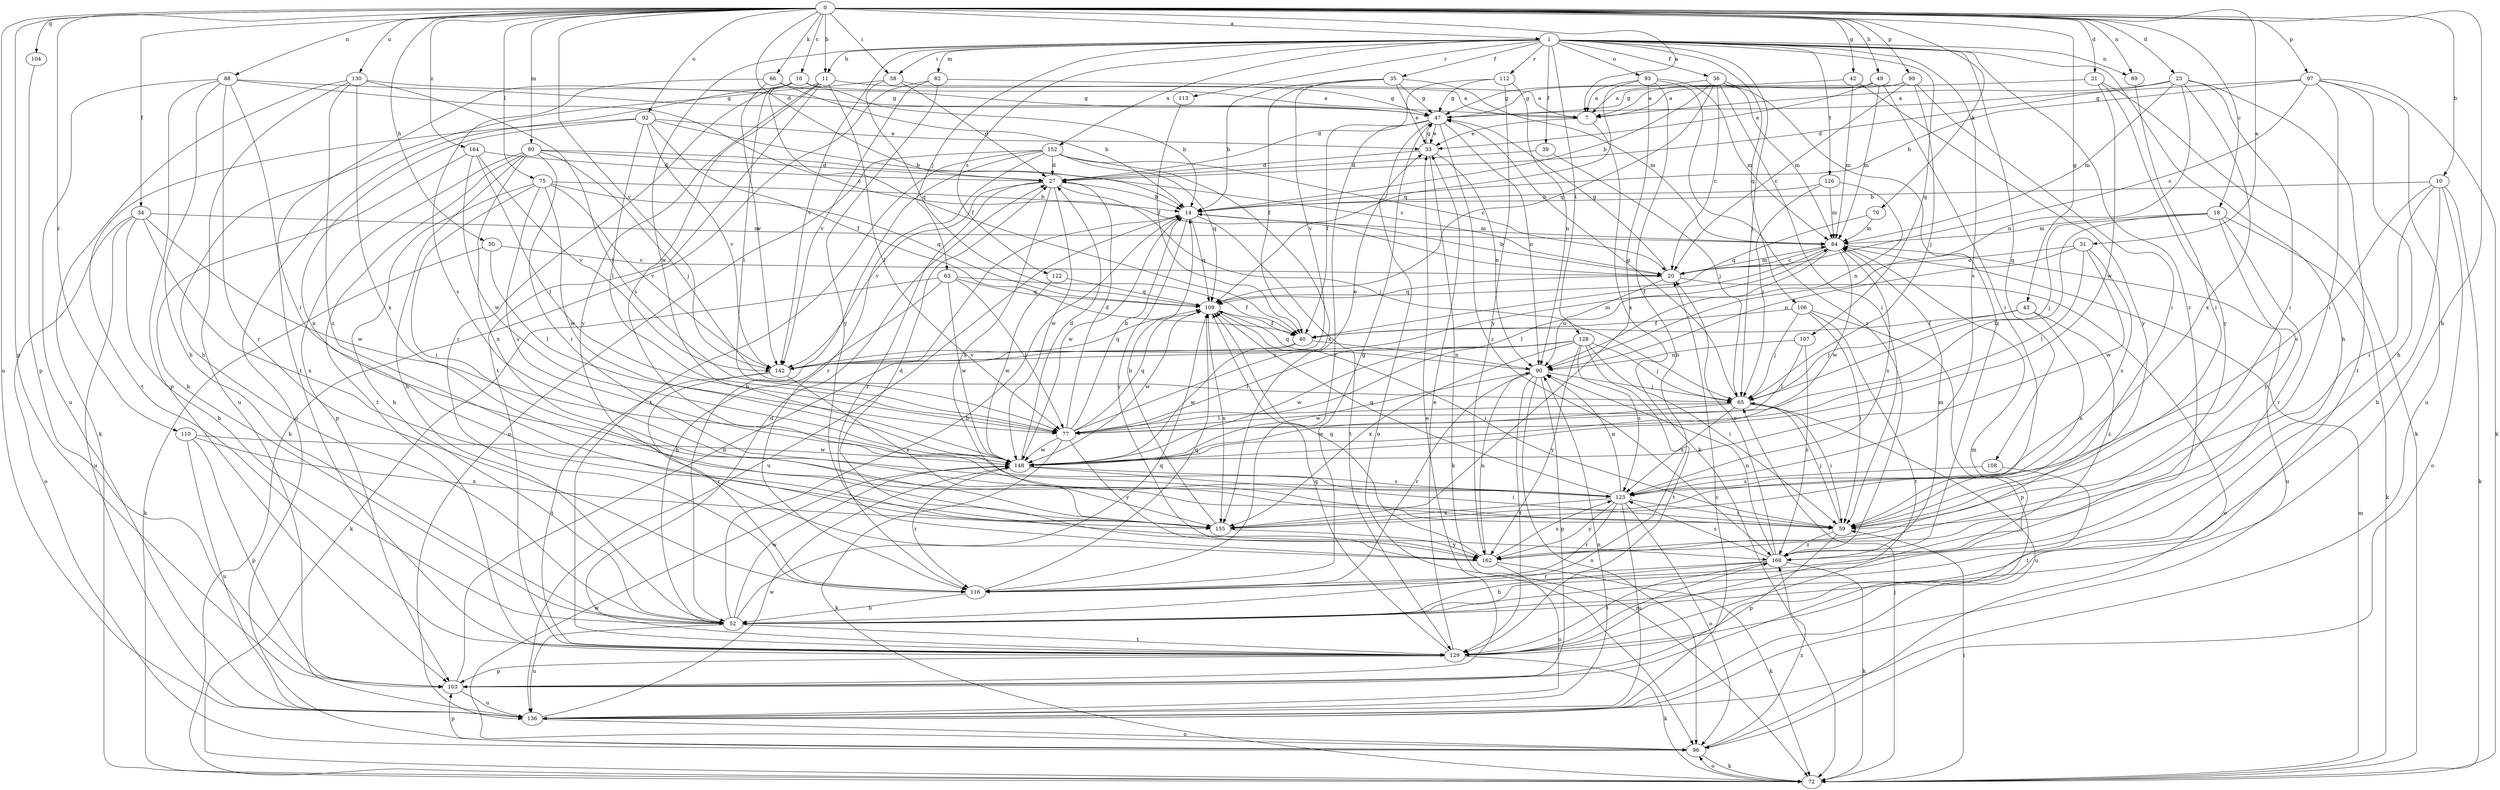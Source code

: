 strict digraph  {
0;
1;
7;
10;
11;
14;
16;
18;
20;
21;
23;
27;
31;
33;
34;
35;
36;
39;
40;
42;
43;
47;
49;
50;
52;
58;
59;
63;
65;
66;
70;
72;
75;
77;
80;
82;
84;
88;
89;
90;
92;
93;
96;
97;
99;
103;
104;
106;
107;
108;
109;
110;
112;
113;
116;
122;
123;
126;
128;
129;
130;
136;
142;
148;
152;
155;
162;
164;
168;
0 -> 1  [label=a];
0 -> 7  [label=a];
0 -> 10  [label=b];
0 -> 11  [label=b];
0 -> 16  [label=c];
0 -> 18  [label=c];
0 -> 21  [label=d];
0 -> 23  [label=d];
0 -> 27  [label=d];
0 -> 31  [label=e];
0 -> 34  [label=f];
0 -> 42  [label=g];
0 -> 43  [label=g];
0 -> 49  [label=h];
0 -> 50  [label=h];
0 -> 52  [label=h];
0 -> 58  [label=i];
0 -> 66  [label=k];
0 -> 70  [label=k];
0 -> 75  [label=l];
0 -> 80  [label=m];
0 -> 88  [label=n];
0 -> 89  [label=n];
0 -> 92  [label=o];
0 -> 97  [label=p];
0 -> 99  [label=p];
0 -> 103  [label=p];
0 -> 104  [label=q];
0 -> 110  [label=r];
0 -> 130  [label=u];
0 -> 136  [label=u];
0 -> 142  [label=v];
0 -> 164  [label=z];
1 -> 11  [label=b];
1 -> 35  [label=f];
1 -> 36  [label=f];
1 -> 39  [label=f];
1 -> 52  [label=h];
1 -> 58  [label=i];
1 -> 63  [label=j];
1 -> 65  [label=j];
1 -> 82  [label=m];
1 -> 89  [label=n];
1 -> 93  [label=o];
1 -> 106  [label=q];
1 -> 107  [label=q];
1 -> 108  [label=q];
1 -> 112  [label=r];
1 -> 113  [label=r];
1 -> 122  [label=s];
1 -> 123  [label=s];
1 -> 126  [label=t];
1 -> 128  [label=t];
1 -> 142  [label=v];
1 -> 148  [label=w];
1 -> 152  [label=x];
1 -> 168  [label=z];
7 -> 33  [label=e];
7 -> 72  [label=k];
10 -> 14  [label=b];
10 -> 52  [label=h];
10 -> 59  [label=i];
10 -> 72  [label=k];
10 -> 96  [label=o];
10 -> 123  [label=s];
11 -> 47  [label=g];
11 -> 77  [label=l];
11 -> 116  [label=r];
11 -> 123  [label=s];
11 -> 129  [label=t];
11 -> 162  [label=y];
14 -> 84  [label=m];
14 -> 109  [label=q];
14 -> 129  [label=t];
14 -> 136  [label=u];
14 -> 148  [label=w];
14 -> 162  [label=y];
16 -> 7  [label=a];
16 -> 14  [label=b];
16 -> 40  [label=f];
16 -> 77  [label=l];
16 -> 96  [label=o];
16 -> 129  [label=t];
18 -> 65  [label=j];
18 -> 72  [label=k];
18 -> 77  [label=l];
18 -> 84  [label=m];
18 -> 116  [label=r];
18 -> 162  [label=y];
20 -> 14  [label=b];
20 -> 47  [label=g];
20 -> 84  [label=m];
20 -> 90  [label=n];
20 -> 96  [label=o];
20 -> 109  [label=q];
21 -> 47  [label=g];
21 -> 72  [label=k];
21 -> 148  [label=w];
21 -> 162  [label=y];
23 -> 7  [label=a];
23 -> 27  [label=d];
23 -> 59  [label=i];
23 -> 84  [label=m];
23 -> 90  [label=n];
23 -> 129  [label=t];
23 -> 155  [label=x];
27 -> 14  [label=b];
27 -> 65  [label=j];
27 -> 116  [label=r];
27 -> 142  [label=v];
27 -> 148  [label=w];
27 -> 155  [label=x];
31 -> 20  [label=c];
31 -> 77  [label=l];
31 -> 90  [label=n];
31 -> 123  [label=s];
31 -> 148  [label=w];
33 -> 27  [label=d];
33 -> 47  [label=g];
33 -> 72  [label=k];
33 -> 90  [label=n];
34 -> 52  [label=h];
34 -> 84  [label=m];
34 -> 96  [label=o];
34 -> 136  [label=u];
34 -> 148  [label=w];
34 -> 155  [label=x];
35 -> 14  [label=b];
35 -> 33  [label=e];
35 -> 40  [label=f];
35 -> 47  [label=g];
35 -> 84  [label=m];
35 -> 142  [label=v];
36 -> 7  [label=a];
36 -> 14  [label=b];
36 -> 20  [label=c];
36 -> 59  [label=i];
36 -> 84  [label=m];
36 -> 109  [label=q];
36 -> 168  [label=z];
39 -> 27  [label=d];
39 -> 65  [label=j];
40 -> 90  [label=n];
40 -> 142  [label=v];
40 -> 148  [label=w];
42 -> 47  [label=g];
42 -> 84  [label=m];
42 -> 162  [label=y];
43 -> 40  [label=f];
43 -> 65  [label=j];
43 -> 155  [label=x];
43 -> 168  [label=z];
47 -> 33  [label=e];
47 -> 40  [label=f];
47 -> 90  [label=n];
47 -> 96  [label=o];
47 -> 116  [label=r];
47 -> 168  [label=z];
49 -> 7  [label=a];
49 -> 33  [label=e];
49 -> 59  [label=i];
49 -> 84  [label=m];
50 -> 20  [label=c];
50 -> 72  [label=k];
50 -> 77  [label=l];
52 -> 14  [label=b];
52 -> 109  [label=q];
52 -> 129  [label=t];
52 -> 136  [label=u];
52 -> 148  [label=w];
58 -> 7  [label=a];
58 -> 27  [label=d];
58 -> 52  [label=h];
58 -> 109  [label=q];
59 -> 65  [label=j];
59 -> 103  [label=p];
59 -> 168  [label=z];
63 -> 40  [label=f];
63 -> 52  [label=h];
63 -> 72  [label=k];
63 -> 77  [label=l];
63 -> 109  [label=q];
63 -> 148  [label=w];
65 -> 47  [label=g];
65 -> 59  [label=i];
65 -> 77  [label=l];
65 -> 123  [label=s];
65 -> 136  [label=u];
65 -> 148  [label=w];
66 -> 14  [label=b];
66 -> 47  [label=g];
66 -> 123  [label=s];
66 -> 142  [label=v];
70 -> 84  [label=m];
70 -> 109  [label=q];
72 -> 59  [label=i];
72 -> 65  [label=j];
72 -> 84  [label=m];
72 -> 96  [label=o];
75 -> 14  [label=b];
75 -> 52  [label=h];
75 -> 59  [label=i];
75 -> 109  [label=q];
75 -> 123  [label=s];
75 -> 142  [label=v];
75 -> 148  [label=w];
77 -> 14  [label=b];
77 -> 27  [label=d];
77 -> 33  [label=e];
77 -> 72  [label=k];
77 -> 109  [label=q];
77 -> 148  [label=w];
77 -> 162  [label=y];
80 -> 20  [label=c];
80 -> 27  [label=d];
80 -> 52  [label=h];
80 -> 59  [label=i];
80 -> 65  [label=j];
80 -> 103  [label=p];
80 -> 129  [label=t];
80 -> 155  [label=x];
82 -> 7  [label=a];
82 -> 72  [label=k];
82 -> 142  [label=v];
82 -> 162  [label=y];
84 -> 20  [label=c];
84 -> 40  [label=f];
84 -> 77  [label=l];
84 -> 123  [label=s];
84 -> 136  [label=u];
84 -> 148  [label=w];
88 -> 20  [label=c];
88 -> 47  [label=g];
88 -> 52  [label=h];
88 -> 59  [label=i];
88 -> 103  [label=p];
88 -> 116  [label=r];
88 -> 136  [label=u];
89 -> 59  [label=i];
90 -> 65  [label=j];
90 -> 96  [label=o];
90 -> 103  [label=p];
90 -> 109  [label=q];
90 -> 116  [label=r];
90 -> 129  [label=t];
90 -> 148  [label=w];
92 -> 14  [label=b];
92 -> 33  [label=e];
92 -> 40  [label=f];
92 -> 77  [label=l];
92 -> 129  [label=t];
92 -> 142  [label=v];
92 -> 155  [label=x];
93 -> 7  [label=a];
93 -> 52  [label=h];
93 -> 84  [label=m];
93 -> 109  [label=q];
93 -> 155  [label=x];
93 -> 168  [label=z];
96 -> 72  [label=k];
96 -> 103  [label=p];
96 -> 148  [label=w];
96 -> 168  [label=z];
97 -> 14  [label=b];
97 -> 20  [label=c];
97 -> 47  [label=g];
97 -> 52  [label=h];
97 -> 59  [label=i];
97 -> 72  [label=k];
97 -> 136  [label=u];
99 -> 7  [label=a];
99 -> 20  [label=c];
99 -> 47  [label=g];
99 -> 59  [label=i];
99 -> 65  [label=j];
103 -> 14  [label=b];
103 -> 33  [label=e];
103 -> 136  [label=u];
104 -> 103  [label=p];
106 -> 40  [label=f];
106 -> 59  [label=i];
106 -> 65  [label=j];
106 -> 103  [label=p];
106 -> 129  [label=t];
107 -> 77  [label=l];
107 -> 90  [label=n];
107 -> 168  [label=z];
108 -> 123  [label=s];
108 -> 129  [label=t];
109 -> 40  [label=f];
109 -> 59  [label=i];
109 -> 148  [label=w];
109 -> 155  [label=x];
110 -> 103  [label=p];
110 -> 136  [label=u];
110 -> 148  [label=w];
110 -> 155  [label=x];
112 -> 27  [label=d];
112 -> 47  [label=g];
112 -> 90  [label=n];
112 -> 162  [label=y];
113 -> 40  [label=f];
116 -> 47  [label=g];
116 -> 52  [label=h];
116 -> 109  [label=q];
122 -> 109  [label=q];
122 -> 148  [label=w];
123 -> 59  [label=i];
123 -> 90  [label=n];
123 -> 96  [label=o];
123 -> 109  [label=q];
123 -> 116  [label=r];
123 -> 136  [label=u];
123 -> 155  [label=x];
123 -> 162  [label=y];
126 -> 14  [label=b];
126 -> 65  [label=j];
126 -> 84  [label=m];
126 -> 90  [label=n];
128 -> 59  [label=i];
128 -> 65  [label=j];
128 -> 77  [label=l];
128 -> 123  [label=s];
128 -> 129  [label=t];
128 -> 142  [label=v];
128 -> 148  [label=w];
128 -> 155  [label=x];
128 -> 162  [label=y];
129 -> 27  [label=d];
129 -> 33  [label=e];
129 -> 72  [label=k];
129 -> 84  [label=m];
129 -> 103  [label=p];
129 -> 109  [label=q];
129 -> 168  [label=z];
130 -> 47  [label=g];
130 -> 72  [label=k];
130 -> 77  [label=l];
130 -> 136  [label=u];
130 -> 155  [label=x];
130 -> 168  [label=z];
136 -> 20  [label=c];
136 -> 90  [label=n];
136 -> 96  [label=o];
136 -> 148  [label=w];
142 -> 84  [label=m];
142 -> 109  [label=q];
142 -> 116  [label=r];
142 -> 129  [label=t];
142 -> 155  [label=x];
148 -> 27  [label=d];
148 -> 59  [label=i];
148 -> 116  [label=r];
148 -> 123  [label=s];
152 -> 20  [label=c];
152 -> 27  [label=d];
152 -> 52  [label=h];
152 -> 109  [label=q];
152 -> 116  [label=r];
152 -> 129  [label=t];
152 -> 136  [label=u];
152 -> 155  [label=x];
155 -> 14  [label=b];
155 -> 162  [label=y];
162 -> 27  [label=d];
162 -> 72  [label=k];
162 -> 90  [label=n];
162 -> 109  [label=q];
162 -> 123  [label=s];
162 -> 136  [label=u];
164 -> 27  [label=d];
164 -> 52  [label=h];
164 -> 77  [label=l];
164 -> 142  [label=v];
164 -> 148  [label=w];
168 -> 20  [label=c];
168 -> 52  [label=h];
168 -> 72  [label=k];
168 -> 84  [label=m];
168 -> 90  [label=n];
168 -> 116  [label=r];
168 -> 123  [label=s];
168 -> 129  [label=t];
}
